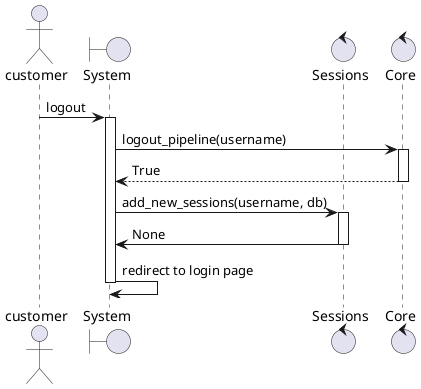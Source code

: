 @startuml logout 
actor customer 
boundary "System" as system
control "Sessions" as sessions 
control "Core" as core 
customer -> system: logout
activate system
system -> core: logout_pipeline(username)
activate core 
core --> system: True 
deactivate core 
system -> sessions: add_new_sessions(username, db)
activate sessions
sessions -> system: None
deactivate sessions 
system -> system: redirect to login page
deactivate system
@enduml
